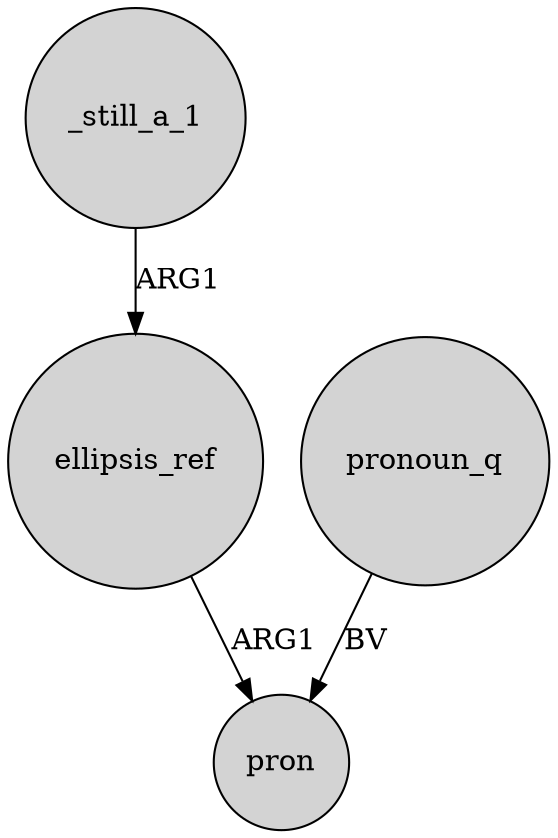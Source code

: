 digraph {
	node [shape=circle style=filled]
	_still_a_1 -> ellipsis_ref [label=ARG1]
	ellipsis_ref -> pron [label=ARG1]
	pronoun_q -> pron [label=BV]
}
